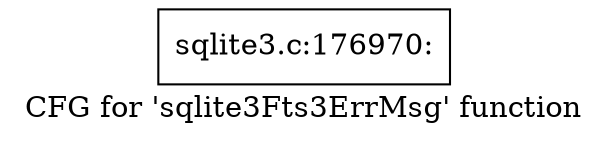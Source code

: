 digraph "CFG for 'sqlite3Fts3ErrMsg' function" {
	label="CFG for 'sqlite3Fts3ErrMsg' function";

	Node0x55c0faacee00 [shape=record,label="{sqlite3.c:176970:}"];
}
